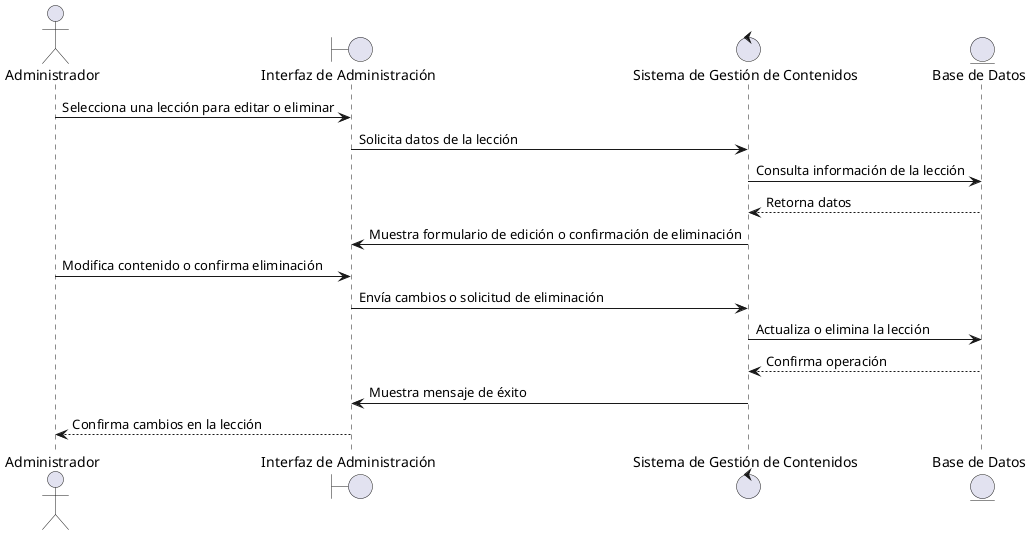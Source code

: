 @startuml 'Editar o Eliminar Contenido'
actor Administrador
boundary "Interfaz de Administración" as UI
control "Sistema de Gestión de Contenidos" as SGC
entity "Base de Datos" as DB

Administrador -> UI : Selecciona una lección para editar o eliminar
UI -> SGC : Solicita datos de la lección
SGC -> DB : Consulta información de la lección
DB --> SGC : Retorna datos
SGC -> UI : Muestra formulario de edición o confirmación de eliminación

Administrador -> UI : Modifica contenido o confirma eliminación
UI -> SGC : Envía cambios o solicitud de eliminación
SGC -> DB : Actualiza o elimina la lección
DB --> SGC : Confirma operación
SGC -> UI : Muestra mensaje de éxito
UI --> Administrador : Confirma cambios en la lección
@enduml
